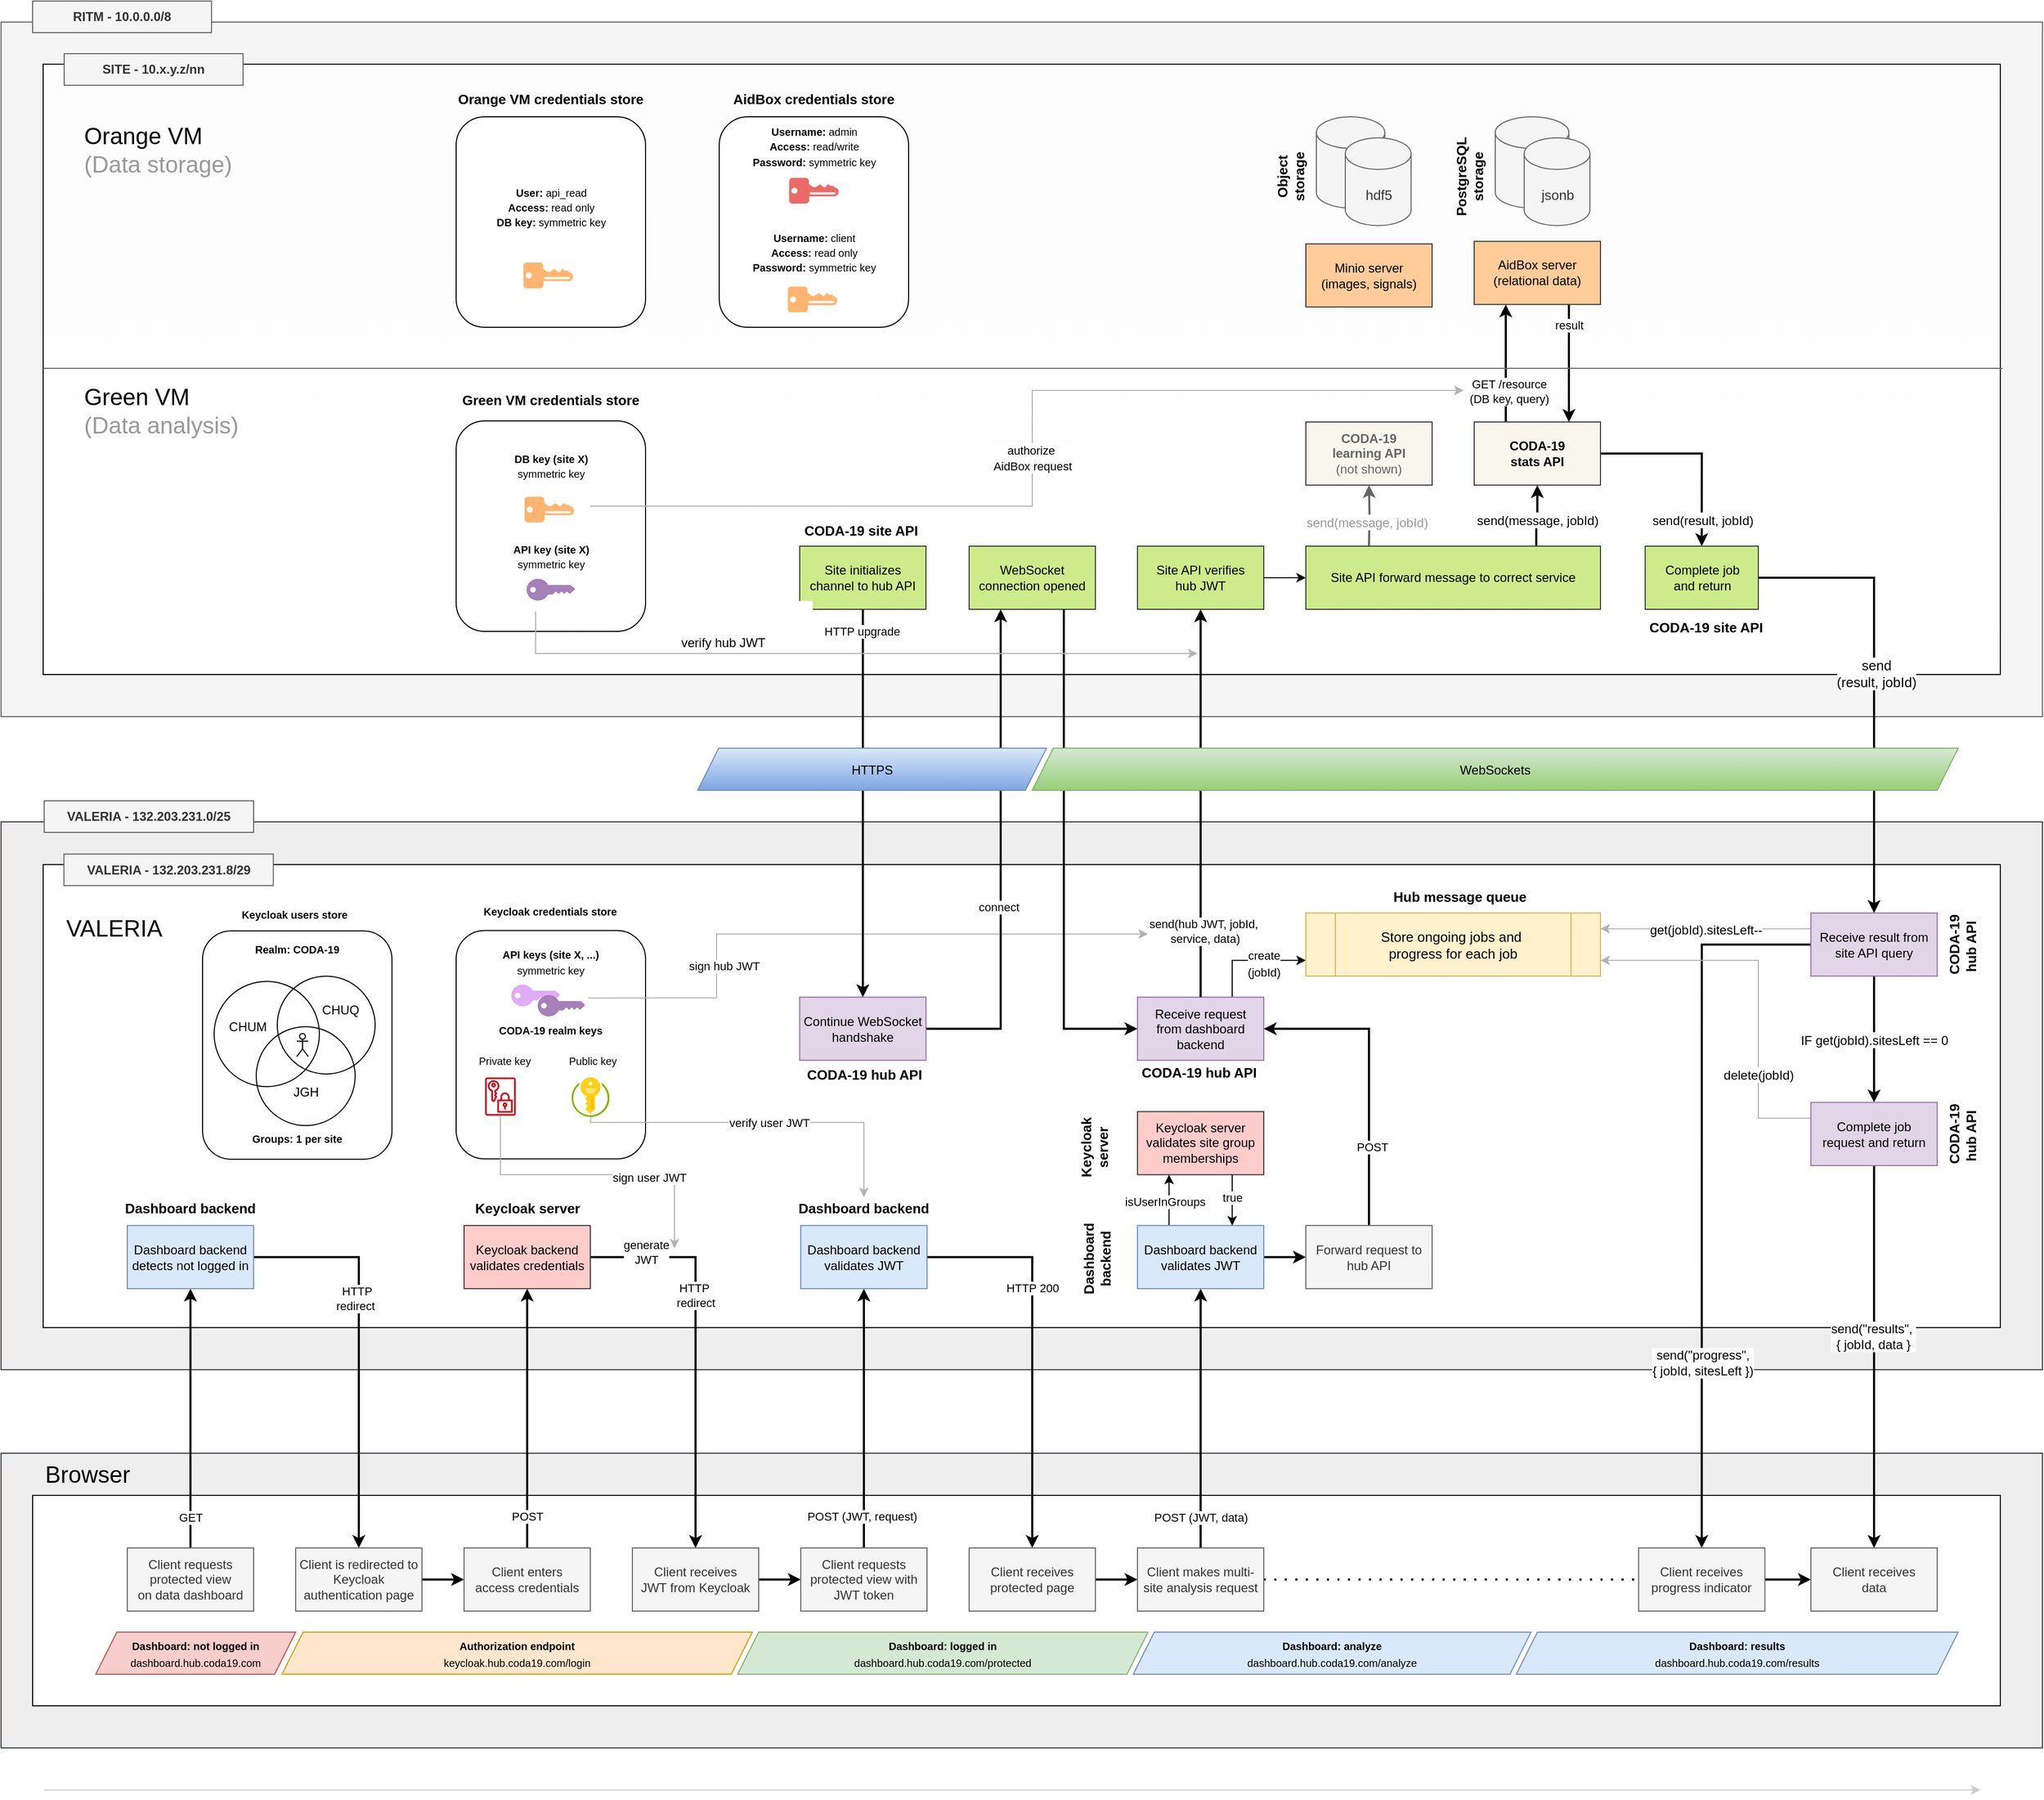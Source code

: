 <mxfile version="13.10.0" type="github">
  <diagram id="xXC8S_svYIRL2FnE1IQ2" name="Page-1">
    <mxGraphModel dx="3134" dy="4726" grid="1" gridSize="10" guides="1" tooltips="1" connect="1" arrows="1" fold="1" page="1" pageScale="1" pageWidth="4000" pageHeight="2400" math="0" shadow="0">
      <root>
        <mxCell id="0" />
        <mxCell id="1" parent="0" />
        <mxCell id="p4e5K4KNWvCtrYB_MZkV-330" value="" style="rounded=0;whiteSpace=wrap;html=1;fontSize=12;fillColor=#eeeeee;strokeColor=#36393d;" vertex="1" parent="1">
          <mxGeometry x="40" y="-1000" width="1940" height="280" as="geometry" />
        </mxCell>
        <mxCell id="p4e5K4KNWvCtrYB_MZkV-331" value="" style="rounded=0;whiteSpace=wrap;html=1;fontSize=12;" vertex="1" parent="1">
          <mxGeometry x="70" y="-960" width="1870" height="200" as="geometry" />
        </mxCell>
        <mxCell id="p4e5K4KNWvCtrYB_MZkV-315" value="" style="rounded=0;whiteSpace=wrap;html=1;fontSize=12;fillColor=#eeeeee;strokeColor=#36393d;" vertex="1" parent="1">
          <mxGeometry x="40" y="-1600" width="1940" height="520.59" as="geometry" />
        </mxCell>
        <mxCell id="p4e5K4KNWvCtrYB_MZkV-316" value="" style="rounded=0;whiteSpace=wrap;html=1;fontSize=12;" vertex="1" parent="1">
          <mxGeometry x="80" y="-1559.41" width="1860" height="440" as="geometry" />
        </mxCell>
        <mxCell id="p4e5K4KNWvCtrYB_MZkV-298" value="" style="rounded=0;whiteSpace=wrap;html=1;fontSize=12;fillColor=#f5f5f5;strokeColor=#666666;fontColor=#333333;" vertex="1" parent="1">
          <mxGeometry x="40" y="-2360" width="1940" height="660" as="geometry" />
        </mxCell>
        <mxCell id="p4e5K4KNWvCtrYB_MZkV-300" value="" style="rounded=0;whiteSpace=wrap;html=1;fillColor=#FCFCFC;gradientColor=#ffffff;fontSize=12;" vertex="1" parent="1">
          <mxGeometry x="80" y="-2320" width="1860" height="580" as="geometry" />
        </mxCell>
        <mxCell id="p4e5K4KNWvCtrYB_MZkV-93" value="" style="group" vertex="1" connectable="0" parent="1">
          <mxGeometry x="440" y="-1496.7" width="240" height="217" as="geometry" />
        </mxCell>
        <mxCell id="p4e5K4KNWvCtrYB_MZkV-55" value="" style="rounded=1;whiteSpace=wrap;html=1;" vertex="1" parent="p4e5K4KNWvCtrYB_MZkV-93">
          <mxGeometry x="32.5" width="180" height="217" as="geometry" />
        </mxCell>
        <mxCell id="p4e5K4KNWvCtrYB_MZkV-47" value="&lt;font style=&quot;font-size: 10px&quot;&gt;&lt;b&gt;CODA-19 realm keys&lt;br&gt;&lt;/b&gt;&lt;br&gt;&amp;nbsp; Private key&amp;nbsp; &amp;nbsp; &amp;nbsp; &amp;nbsp; &amp;nbsp; &amp;nbsp; &amp;nbsp;Public key&amp;nbsp; &amp;nbsp;&amp;nbsp;&lt;br&gt;&lt;/font&gt;" style="text;html=1;strokeColor=none;fillColor=none;align=center;verticalAlign=middle;whiteSpace=wrap;rounded=0;" vertex="1" parent="p4e5K4KNWvCtrYB_MZkV-93">
          <mxGeometry x="5" y="93.54" width="235" height="29.931" as="geometry" />
        </mxCell>
        <mxCell id="p4e5K4KNWvCtrYB_MZkV-48" value="" style="outlineConnect=0;fontColor=#232F3E;gradientColor=none;fillColor=#C7131F;strokeColor=none;dashed=0;verticalLabelPosition=bottom;verticalAlign=top;align=center;html=1;fontSize=12;fontStyle=0;aspect=fixed;pointerEvents=1;shape=mxgraph.aws4.data_encryption_key;" vertex="1" parent="p4e5K4KNWvCtrYB_MZkV-93">
          <mxGeometry x="60" y="139.44" width="29.18" height="36.71" as="geometry" />
        </mxCell>
        <mxCell id="p4e5K4KNWvCtrYB_MZkV-46" value="" style="aspect=fixed;html=1;points=[];align=center;image;fontSize=12;image=img/lib/mscae/Key_Vaults.svg;" vertex="1" parent="p4e5K4KNWvCtrYB_MZkV-93">
          <mxGeometry x="142.11" y="139.44" width="36.2" height="37.71" as="geometry" />
        </mxCell>
        <mxCell id="p4e5K4KNWvCtrYB_MZkV-138" value="&lt;font style=&quot;font-size: 10px&quot;&gt;&lt;b&gt;API keys (site X, ...)&lt;/b&gt;&lt;br&gt;symmetric key&lt;br&gt;&lt;/font&gt;" style="text;html=1;strokeColor=none;fillColor=none;align=center;verticalAlign=middle;whiteSpace=wrap;rounded=0;" vertex="1" parent="p4e5K4KNWvCtrYB_MZkV-93">
          <mxGeometry x="5" y="5" width="235" height="50" as="geometry" />
        </mxCell>
        <mxCell id="p4e5K4KNWvCtrYB_MZkV-140" value="" style="points=[[0,0.5,0],[0.24,0,0],[0.5,0.28,0],[0.995,0.475,0],[0.5,0.72,0],[0.24,1,0]];verticalLabelPosition=bottom;html=1;verticalAlign=top;aspect=fixed;align=center;pointerEvents=1;shape=mxgraph.cisco19.key;strokeColor=none;fillColor=#DFACF7;" vertex="1" parent="p4e5K4KNWvCtrYB_MZkV-93">
          <mxGeometry x="84.94" y="51.29" width="46.11" height="20.75" as="geometry" />
        </mxCell>
        <mxCell id="p4e5K4KNWvCtrYB_MZkV-291" value="" style="points=[[0,0.5,0],[0.24,0,0],[0.5,0.28,0],[0.995,0.475,0],[0.5,0.72,0],[0.24,1,0]];verticalLabelPosition=bottom;html=1;verticalAlign=top;aspect=fixed;align=center;pointerEvents=1;shape=mxgraph.cisco19.key;strokeColor=none;fillColor=#A680B8;" vertex="1" parent="p4e5K4KNWvCtrYB_MZkV-93">
          <mxGeometry x="110" y="61.29" width="45.05" height="20.27" as="geometry" />
        </mxCell>
        <mxCell id="p4e5K4KNWvCtrYB_MZkV-148" style="edgeStyle=orthogonalEdgeStyle;rounded=0;orthogonalLoop=1;jettySize=auto;html=1;startArrow=none;startFill=0;endArrow=classic;endFill=1;strokeWidth=1;strokeColor=#B3B3B3;exitX=0.697;exitY=0.295;exitDx=0;exitDy=0;exitPerimeter=0;" edge="1" parent="1" source="p4e5K4KNWvCtrYB_MZkV-55">
          <mxGeometry relative="1" as="geometry">
            <mxPoint x="1130" y="-1493.41" as="targetPoint" />
            <mxPoint x="590" y="-1454.7" as="sourcePoint" />
            <Array as="points">
              <mxPoint x="720" y="-1432.41" />
              <mxPoint x="720" y="-1493.41" />
              <mxPoint x="1130" y="-1493.41" />
            </Array>
          </mxGeometry>
        </mxCell>
        <mxCell id="p4e5K4KNWvCtrYB_MZkV-149" value="sign hub JWT" style="edgeLabel;html=1;align=center;verticalAlign=middle;resizable=0;points=[];" vertex="1" connectable="0" parent="p4e5K4KNWvCtrYB_MZkV-148">
          <mxGeometry x="-0.577" y="-4" relative="1" as="geometry">
            <mxPoint x="2.88" y="-27.04" as="offset" />
          </mxGeometry>
        </mxCell>
        <mxCell id="p4e5K4KNWvCtrYB_MZkV-44" style="edgeStyle=orthogonalEdgeStyle;rounded=0;orthogonalLoop=1;jettySize=auto;html=1;exitX=1;exitY=0.5;exitDx=0;exitDy=0;entryX=0;entryY=0.5;entryDx=0;entryDy=0;strokeWidth=2;" edge="1" parent="1" source="JVTaZavZ11wcBZYtvzni-1" target="p4e5K4KNWvCtrYB_MZkV-40">
          <mxGeometry relative="1" as="geometry" />
        </mxCell>
        <mxCell id="JVTaZavZ11wcBZYtvzni-1" value="Client receives&lt;br&gt;JWT from Keycloak" style="rounded=0;whiteSpace=wrap;html=1;fillColor=#f5f5f5;strokeColor=#666666;fontColor=#333333;" parent="1" vertex="1">
          <mxGeometry x="640" y="-910.0" width="120" height="60" as="geometry" />
        </mxCell>
        <mxCell id="p4e5K4KNWvCtrYB_MZkV-8" style="edgeStyle=orthogonalEdgeStyle;rounded=0;orthogonalLoop=1;jettySize=auto;html=1;exitX=0.5;exitY=0;exitDx=0;exitDy=0;strokeWidth=2;" edge="1" parent="1" source="JVTaZavZ11wcBZYtvzni-2" target="p4e5K4KNWvCtrYB_MZkV-7">
          <mxGeometry relative="1" as="geometry" />
        </mxCell>
        <mxCell id="p4e5K4KNWvCtrYB_MZkV-21" value="GET" style="edgeLabel;html=1;align=center;verticalAlign=middle;resizable=0;points=[];" vertex="1" connectable="0" parent="p4e5K4KNWvCtrYB_MZkV-8">
          <mxGeometry x="0.429" y="1" relative="1" as="geometry">
            <mxPoint x="1" y="146.67" as="offset" />
          </mxGeometry>
        </mxCell>
        <mxCell id="JVTaZavZ11wcBZYtvzni-2" value="Client requests&lt;br&gt;protected view&lt;br&gt;on data dashboard" style="rounded=0;whiteSpace=wrap;html=1;fillColor=#f5f5f5;strokeColor=#666666;fontColor=#333333;" parent="1" vertex="1">
          <mxGeometry x="160" y="-910.0" width="120" height="60" as="geometry" />
        </mxCell>
        <mxCell id="p4e5K4KNWvCtrYB_MZkV-67" style="edgeStyle=orthogonalEdgeStyle;rounded=0;orthogonalLoop=1;jettySize=auto;html=1;exitX=1;exitY=0.5;exitDx=0;exitDy=0;strokeWidth=2;" edge="1" parent="1" source="JVTaZavZ11wcBZYtvzni-3" target="p4e5K4KNWvCtrYB_MZkV-64">
          <mxGeometry relative="1" as="geometry" />
        </mxCell>
        <mxCell id="JVTaZavZ11wcBZYtvzni-3" value="Client receives protected page" style="rounded=0;whiteSpace=wrap;html=1;fillColor=#f5f5f5;strokeColor=#666666;fontColor=#333333;" parent="1" vertex="1">
          <mxGeometry x="960" y="-910.0" width="120" height="60" as="geometry" />
        </mxCell>
        <mxCell id="JVTaZavZ11wcBZYtvzni-18" style="edgeStyle=orthogonalEdgeStyle;rounded=0;orthogonalLoop=1;jettySize=auto;html=1;exitX=1;exitY=0.5;exitDx=0;exitDy=0;startArrow=none;startFill=0;strokeWidth=2;" parent="1" source="JVTaZavZ11wcBZYtvzni-12" target="JVTaZavZ11wcBZYtvzni-17" edge="1">
          <mxGeometry relative="1" as="geometry" />
        </mxCell>
        <mxCell id="p4e5K4KNWvCtrYB_MZkV-79" style="edgeStyle=orthogonalEdgeStyle;rounded=0;orthogonalLoop=1;jettySize=auto;html=1;exitX=0.25;exitY=0;exitDx=0;exitDy=0;entryX=0.25;entryY=1;entryDx=0;entryDy=0;strokeWidth=1;" edge="1" parent="1" source="JVTaZavZ11wcBZYtvzni-12" target="p4e5K4KNWvCtrYB_MZkV-74">
          <mxGeometry relative="1" as="geometry" />
        </mxCell>
        <mxCell id="p4e5K4KNWvCtrYB_MZkV-80" value="isUserInGroups" style="edgeLabel;html=1;align=center;verticalAlign=middle;resizable=0;points=[];" vertex="1" connectable="0" parent="p4e5K4KNWvCtrYB_MZkV-79">
          <mxGeometry x="-0.188" y="4" relative="1" as="geometry">
            <mxPoint y="-3.53" as="offset" />
          </mxGeometry>
        </mxCell>
        <mxCell id="JVTaZavZ11wcBZYtvzni-12" value="Dashboard backend&lt;br&gt;validates JWT" style="rounded=0;whiteSpace=wrap;html=1;fillColor=#dae8fc;strokeColor=#6c8ebf;" parent="1" vertex="1">
          <mxGeometry x="1120" y="-1216.41" width="120" height="60" as="geometry" />
        </mxCell>
        <mxCell id="p4e5K4KNWvCtrYB_MZkV-132" style="edgeStyle=orthogonalEdgeStyle;rounded=0;orthogonalLoop=1;jettySize=auto;html=1;exitX=0.5;exitY=0;exitDx=0;exitDy=0;entryX=1;entryY=0.5;entryDx=0;entryDy=0;startArrow=none;startFill=0;endArrow=classic;endFill=1;strokeWidth=2;" edge="1" parent="1" source="JVTaZavZ11wcBZYtvzni-17" target="p4e5K4KNWvCtrYB_MZkV-131">
          <mxGeometry relative="1" as="geometry" />
        </mxCell>
        <mxCell id="p4e5K4KNWvCtrYB_MZkV-133" value="POST" style="edgeLabel;html=1;align=center;verticalAlign=middle;resizable=0;points=[];" vertex="1" connectable="0" parent="p4e5K4KNWvCtrYB_MZkV-132">
          <mxGeometry x="-0.479" y="-3" relative="1" as="geometry">
            <mxPoint as="offset" />
          </mxGeometry>
        </mxCell>
        <mxCell id="JVTaZavZ11wcBZYtvzni-17" value="Forward request to hub API" style="rounded=0;whiteSpace=wrap;html=1;fillColor=#f5f5f5;strokeColor=#666666;fontColor=#333333;" parent="1" vertex="1">
          <mxGeometry x="1280" y="-1216.41" width="120" height="60" as="geometry" />
        </mxCell>
        <mxCell id="p4e5K4KNWvCtrYB_MZkV-176" style="edgeStyle=orthogonalEdgeStyle;rounded=0;orthogonalLoop=1;jettySize=auto;html=1;exitX=0.25;exitY=0;exitDx=0;exitDy=0;entryX=0.25;entryY=1;entryDx=0;entryDy=0;startArrow=none;startFill=0;endArrow=classic;endFill=1;strokeColor=#000000;strokeWidth=2;" edge="1" parent="1" source="JVTaZavZ11wcBZYtvzni-21" target="JVTaZavZ11wcBZYtvzni-44">
          <mxGeometry relative="1" as="geometry" />
        </mxCell>
        <mxCell id="p4e5K4KNWvCtrYB_MZkV-180" value="GET /resource&lt;br&gt;(DB key, query)" style="edgeLabel;html=1;align=center;verticalAlign=middle;resizable=0;points=[];" vertex="1" connectable="0" parent="p4e5K4KNWvCtrYB_MZkV-176">
          <mxGeometry x="-0.089" y="-3" relative="1" as="geometry">
            <mxPoint y="21.67" as="offset" />
          </mxGeometry>
        </mxCell>
        <mxCell id="p4e5K4KNWvCtrYB_MZkV-196" style="edgeStyle=orthogonalEdgeStyle;rounded=0;orthogonalLoop=1;jettySize=auto;html=1;exitX=1;exitY=0.5;exitDx=0;exitDy=0;entryX=0.5;entryY=0;entryDx=0;entryDy=0;startArrow=none;startFill=0;endArrow=classic;endFill=1;strokeWidth=2;" edge="1" parent="1" source="JVTaZavZ11wcBZYtvzni-21" target="p4e5K4KNWvCtrYB_MZkV-211">
          <mxGeometry relative="1" as="geometry" />
        </mxCell>
        <mxCell id="p4e5K4KNWvCtrYB_MZkV-219" value="&lt;font style=&quot;font-size: 12px&quot;&gt;send(result, jobId)&lt;/font&gt;" style="edgeLabel;html=1;align=center;verticalAlign=middle;resizable=0;points=[];fontSize=13;" vertex="1" connectable="0" parent="p4e5K4KNWvCtrYB_MZkV-196">
          <mxGeometry x="0.251" relative="1" as="geometry">
            <mxPoint x="0.08" y="43.43" as="offset" />
          </mxGeometry>
        </mxCell>
        <mxCell id="JVTaZavZ11wcBZYtvzni-21" value="&lt;b&gt;CODA-19 &lt;br&gt;stats API&lt;br&gt;&lt;/b&gt;" style="rounded=0;whiteSpace=wrap;html=1;fillColor=#f9f7ed;strokeColor=#36393d;" parent="1" vertex="1">
          <mxGeometry x="1440" y="-1980" width="120" height="60" as="geometry" />
        </mxCell>
        <mxCell id="JVTaZavZ11wcBZYtvzni-43" value="" style="endArrow=none;html=1;" parent="1" edge="1" target="p4e5K4KNWvCtrYB_MZkV-300">
          <mxGeometry width="50" height="50" relative="1" as="geometry">
            <mxPoint x="80" y="-2041" as="sourcePoint" />
            <mxPoint x="1920" y="-2041" as="targetPoint" />
          </mxGeometry>
        </mxCell>
        <mxCell id="p4e5K4KNWvCtrYB_MZkV-178" style="edgeStyle=orthogonalEdgeStyle;rounded=0;orthogonalLoop=1;jettySize=auto;html=1;exitX=0.75;exitY=1;exitDx=0;exitDy=0;entryX=0.75;entryY=0;entryDx=0;entryDy=0;startArrow=none;startFill=0;endArrow=classic;endFill=1;strokeWidth=2;" edge="1" parent="1" source="JVTaZavZ11wcBZYtvzni-44" target="JVTaZavZ11wcBZYtvzni-21">
          <mxGeometry relative="1" as="geometry" />
        </mxCell>
        <mxCell id="p4e5K4KNWvCtrYB_MZkV-179" value="result" style="edgeLabel;html=1;align=center;verticalAlign=middle;resizable=0;points=[];" vertex="1" connectable="0" parent="p4e5K4KNWvCtrYB_MZkV-178">
          <mxGeometry x="-0.661" relative="1" as="geometry">
            <mxPoint as="offset" />
          </mxGeometry>
        </mxCell>
        <mxCell id="JVTaZavZ11wcBZYtvzni-44" value="AidBox server&lt;br&gt;(relational data)" style="rounded=0;whiteSpace=wrap;html=1;fillColor=#ffcc99;strokeColor=#36393d;" parent="1" vertex="1">
          <mxGeometry x="1440" y="-2151.68" width="120" height="60" as="geometry" />
        </mxCell>
        <mxCell id="JVTaZavZ11wcBZYtvzni-45" value="Orange VM&lt;br&gt;&lt;span style=&quot;color: rgb(153 , 153 , 153)&quot;&gt;(Data storage)&lt;/span&gt;" style="text;html=1;strokeColor=none;fillColor=none;align=left;verticalAlign=middle;whiteSpace=wrap;rounded=0;fontSize=22;" parent="1" vertex="1">
          <mxGeometry x="117" y="-2253.32" width="150" height="30" as="geometry" />
        </mxCell>
        <mxCell id="JVTaZavZ11wcBZYtvzni-49" value="Green VM&lt;br&gt;&lt;font color=&quot;#999999&quot;&gt;(Data analysis)&lt;/font&gt;" style="text;html=1;strokeColor=none;fillColor=none;align=left;verticalAlign=middle;whiteSpace=wrap;rounded=0;fontSize=22;" parent="1" vertex="1">
          <mxGeometry x="117" y="-2005" width="150" height="30" as="geometry" />
        </mxCell>
        <mxCell id="JVTaZavZ11wcBZYtvzni-50" value="VALERIA" style="text;html=1;strokeColor=none;fillColor=none;align=left;verticalAlign=middle;whiteSpace=wrap;rounded=0;fontSize=22;" parent="1" vertex="1">
          <mxGeometry x="100" y="-1513.41" width="150" height="30" as="geometry" />
        </mxCell>
        <mxCell id="JVTaZavZ11wcBZYtvzni-51" value="Browser" style="text;html=1;strokeColor=none;fillColor=none;align=left;verticalAlign=middle;whiteSpace=wrap;rounded=0;fontSize=22;" parent="1" vertex="1">
          <mxGeometry x="80" y="-994.04" width="150" height="30" as="geometry" />
        </mxCell>
        <mxCell id="p4e5K4KNWvCtrYB_MZkV-111" style="edgeStyle=orthogonalEdgeStyle;rounded=0;orthogonalLoop=1;jettySize=auto;html=1;exitX=1;exitY=0.5;exitDx=0;exitDy=0;strokeWidth=2;entryX=0.25;entryY=1;entryDx=0;entryDy=0;" edge="1" parent="1" source="JVTaZavZ11wcBZYtvzni-53" target="p4e5K4KNWvCtrYB_MZkV-109">
          <mxGeometry relative="1" as="geometry">
            <mxPoint x="1020.059" y="-1790" as="targetPoint" />
          </mxGeometry>
        </mxCell>
        <mxCell id="p4e5K4KNWvCtrYB_MZkV-157" value="connect" style="edgeLabel;html=1;align=center;verticalAlign=middle;resizable=0;points=[];" vertex="1" connectable="0" parent="p4e5K4KNWvCtrYB_MZkV-111">
          <mxGeometry x="0.282" y="2" relative="1" as="geometry">
            <mxPoint y="114.59" as="offset" />
          </mxGeometry>
        </mxCell>
        <mxCell id="JVTaZavZ11wcBZYtvzni-53" value="Continue WebSocket&lt;br&gt;handshake" style="rounded=0;whiteSpace=wrap;html=1;strokeColor=#9673a6;fillColor=#e1d5e7;" parent="1" vertex="1">
          <mxGeometry x="799" y="-1433.41" width="120" height="60" as="geometry" />
        </mxCell>
        <mxCell id="p4e5K4KNWvCtrYB_MZkV-108" style="edgeStyle=orthogonalEdgeStyle;rounded=0;orthogonalLoop=1;jettySize=auto;html=1;exitX=0.5;exitY=1;exitDx=0;exitDy=0;strokeWidth=2;" edge="1" parent="1" source="JVTaZavZ11wcBZYtvzni-54" target="JVTaZavZ11wcBZYtvzni-53">
          <mxGeometry relative="1" as="geometry">
            <mxPoint x="859" y="-1790" as="sourcePoint" />
          </mxGeometry>
        </mxCell>
        <mxCell id="p4e5K4KNWvCtrYB_MZkV-110" value="HTTP upgrade" style="edgeLabel;html=1;align=center;verticalAlign=middle;resizable=0;points=[];" vertex="1" connectable="0" parent="p4e5K4KNWvCtrYB_MZkV-108">
          <mxGeometry x="-0.429" y="-2" relative="1" as="geometry">
            <mxPoint x="0.5" y="-84" as="offset" />
          </mxGeometry>
        </mxCell>
        <mxCell id="JVTaZavZ11wcBZYtvzni-54" value="Site initializes channel to hub API" style="rounded=0;whiteSpace=wrap;html=1;fillColor=#cdeb8b;strokeColor=#36393d;" parent="1" vertex="1">
          <mxGeometry x="799" y="-1862" width="120" height="60" as="geometry" />
        </mxCell>
        <mxCell id="p4e5K4KNWvCtrYB_MZkV-243" value="&lt;font style=&quot;font-size: 12px&quot;&gt;get(jobId).sitesLeft--&lt;/font&gt;" style="edgeStyle=orthogonalEdgeStyle;rounded=0;orthogonalLoop=1;jettySize=auto;html=1;exitX=0;exitY=0.25;exitDx=0;exitDy=0;entryX=1;entryY=0.25;entryDx=0;entryDy=0;startArrow=none;startFill=0;endArrow=classic;endFill=1;strokeWidth=1;fontSize=13;strokeColor=#B3B3B3;" edge="1" parent="1" source="JVTaZavZ11wcBZYtvzni-59" target="p4e5K4KNWvCtrYB_MZkV-205">
          <mxGeometry relative="1" as="geometry" />
        </mxCell>
        <mxCell id="p4e5K4KNWvCtrYB_MZkV-249" value="&lt;font style=&quot;font-size: 12px&quot;&gt;IF get(jobId).sitesLeft == 0&lt;/font&gt;" style="edgeStyle=orthogonalEdgeStyle;rounded=0;orthogonalLoop=1;jettySize=auto;html=1;exitX=0.5;exitY=1;exitDx=0;exitDy=0;startArrow=none;startFill=0;endArrow=classic;endFill=1;strokeColor=#000000;strokeWidth=2;fontSize=13;" edge="1" parent="1" source="JVTaZavZ11wcBZYtvzni-59" target="p4e5K4KNWvCtrYB_MZkV-246">
          <mxGeometry relative="1" as="geometry" />
        </mxCell>
        <mxCell id="p4e5K4KNWvCtrYB_MZkV-258" style="edgeStyle=orthogonalEdgeStyle;rounded=0;orthogonalLoop=1;jettySize=auto;html=1;exitX=0;exitY=0.5;exitDx=0;exitDy=0;entryX=0.5;entryY=0;entryDx=0;entryDy=0;startArrow=none;startFill=0;endArrow=classic;endFill=1;strokeWidth=2;fontSize=13;" edge="1" parent="1" source="JVTaZavZ11wcBZYtvzni-59" target="p4e5K4KNWvCtrYB_MZkV-256">
          <mxGeometry relative="1" as="geometry" />
        </mxCell>
        <mxCell id="p4e5K4KNWvCtrYB_MZkV-259" value="send(&quot;progress&quot;, &lt;br&gt;{ jobId, sitesLeft })" style="edgeLabel;html=1;align=center;verticalAlign=middle;resizable=0;points=[];fontSize=12;" vertex="1" connectable="0" parent="p4e5K4KNWvCtrYB_MZkV-258">
          <mxGeometry x="0.554" relative="1" as="geometry">
            <mxPoint y="-24.67" as="offset" />
          </mxGeometry>
        </mxCell>
        <mxCell id="JVTaZavZ11wcBZYtvzni-59" value="Receive result from site API query" style="rounded=0;whiteSpace=wrap;html=1;fillColor=#e1d5e7;strokeColor=#9673a6;" parent="1" vertex="1">
          <mxGeometry x="1760" y="-1513.41" width="120" height="60" as="geometry" />
        </mxCell>
        <mxCell id="JVTaZavZ11wcBZYtvzni-83" style="edgeStyle=orthogonalEdgeStyle;rounded=0;orthogonalLoop=1;jettySize=auto;html=1;exitX=0.5;exitY=1;exitDx=0;exitDy=0;startArrow=none;startFill=0;strokeWidth=2;fontFamily=Courier New;fontSize=14;" parent="1" source="p4e5K4KNWvCtrYB_MZkV-246" target="JVTaZavZ11wcBZYtvzni-82" edge="1">
          <mxGeometry relative="1" as="geometry">
            <mxPoint x="1660.0" y="-1264.7" as="sourcePoint" />
          </mxGeometry>
        </mxCell>
        <mxCell id="p4e5K4KNWvCtrYB_MZkV-289" value="&lt;span style=&quot;color: rgba(0 , 0 , 0 , 0) ; font-family: monospace ; font-size: 0px ; background-color: rgb(248 , 249 , 250)&quot;&gt;%3CmxGraphModel%3E%3Croot%3E%3CmxCell%20id%3D%220%22%2F%3E%3CmxCell%20id%3D%221%22%20parent%3D%220%22%2F%3E%3CmxCell%20id%3D%222%22%20value%3D%22send(%26quot%3Bprogress%26quot%3B%2C%20%26lt%3Bbr%26gt%3BjobId%2C%20sitesLeft)%22%20style%3D%22edgeLabel%3Bhtml%3D1%3Balign%3Dcenter%3BverticalAlign%3Dmiddle%3Bresizable%3D0%3Bpoints%3D%5B%5D%3BfontSize%3D12%3B%22%20vertex%3D%221%22%20connectable%3D%220%22%20parent%3D%221%22%3E%3CmxGeometry%20x%3D%221616.221%22%20y%3D%22-1402.429%22%20as%3D%22geometry%22%2F%3E%3C%2FmxCell%3E%3C%2Froot%3E%3C%2FmxGraphModel%3E&lt;/span&gt;" style="edgeLabel;html=1;align=center;verticalAlign=middle;resizable=0;points=[];fontSize=12;" vertex="1" connectable="0" parent="JVTaZavZ11wcBZYtvzni-83">
          <mxGeometry x="-0.011" y="2" relative="1" as="geometry">
            <mxPoint as="offset" />
          </mxGeometry>
        </mxCell>
        <mxCell id="p4e5K4KNWvCtrYB_MZkV-290" value="send(&quot;results&quot;,&amp;nbsp;&lt;br&gt;{ jobId, data }" style="edgeLabel;html=1;align=center;verticalAlign=middle;resizable=0;points=[];fontSize=12;" vertex="1" connectable="0" parent="JVTaZavZ11wcBZYtvzni-83">
          <mxGeometry x="-0.071" y="-1" relative="1" as="geometry">
            <mxPoint y="-6.59" as="offset" />
          </mxGeometry>
        </mxCell>
        <mxCell id="JVTaZavZ11wcBZYtvzni-82" value="Client receives&lt;br&gt;data" style="rounded=0;whiteSpace=wrap;html=1;fillColor=#f5f5f5;strokeColor=#666666;fontColor=#333333;" parent="1" vertex="1">
          <mxGeometry x="1760" y="-910.0" width="120" height="60" as="geometry" />
        </mxCell>
        <mxCell id="p4e5K4KNWvCtrYB_MZkV-11" style="edgeStyle=orthogonalEdgeStyle;rounded=0;orthogonalLoop=1;jettySize=auto;html=1;exitX=1;exitY=0.5;exitDx=0;exitDy=0;strokeWidth=2;" edge="1" parent="1" source="p4e5K4KNWvCtrYB_MZkV-7" target="p4e5K4KNWvCtrYB_MZkV-10">
          <mxGeometry relative="1" as="geometry" />
        </mxCell>
        <mxCell id="p4e5K4KNWvCtrYB_MZkV-23" value="HTTP&lt;br&gt;redirect&amp;nbsp;" style="edgeLabel;html=1;align=center;verticalAlign=middle;resizable=0;points=[];" vertex="1" connectable="0" parent="p4e5K4KNWvCtrYB_MZkV-11">
          <mxGeometry x="0.244" y="-2" relative="1" as="geometry">
            <mxPoint y="-95" as="offset" />
          </mxGeometry>
        </mxCell>
        <mxCell id="p4e5K4KNWvCtrYB_MZkV-7" value="Dashboard backend&lt;br&gt;detects not logged in" style="rounded=0;whiteSpace=wrap;html=1;strokeColor=#6c8ebf;fillColor=#dae8fc;" vertex="1" parent="1">
          <mxGeometry x="160" y="-1216.41" width="120" height="60" as="geometry" />
        </mxCell>
        <mxCell id="p4e5K4KNWvCtrYB_MZkV-19" style="edgeStyle=orthogonalEdgeStyle;rounded=0;orthogonalLoop=1;jettySize=auto;html=1;exitX=1;exitY=0.5;exitDx=0;exitDy=0;strokeWidth=2;" edge="1" parent="1" source="p4e5K4KNWvCtrYB_MZkV-10" target="p4e5K4KNWvCtrYB_MZkV-18">
          <mxGeometry relative="1" as="geometry" />
        </mxCell>
        <mxCell id="p4e5K4KNWvCtrYB_MZkV-10" value="Client is redirected to Keycloak&lt;br&gt;authentication page" style="rounded=0;whiteSpace=wrap;html=1;fillColor=#f5f5f5;strokeColor=#666666;fontColor=#333333;" vertex="1" parent="1">
          <mxGeometry x="320" y="-910.0" width="120" height="60" as="geometry" />
        </mxCell>
        <mxCell id="p4e5K4KNWvCtrYB_MZkV-34" style="edgeStyle=orthogonalEdgeStyle;rounded=0;orthogonalLoop=1;jettySize=auto;html=1;exitX=1;exitY=0.5;exitDx=0;exitDy=0;strokeWidth=2;" edge="1" parent="1" source="p4e5K4KNWvCtrYB_MZkV-16" target="JVTaZavZ11wcBZYtvzni-1">
          <mxGeometry relative="1" as="geometry" />
        </mxCell>
        <mxCell id="p4e5K4KNWvCtrYB_MZkV-35" value="HTTP&amp;nbsp;&lt;br&gt;redirect" style="edgeLabel;html=1;align=center;verticalAlign=middle;resizable=0;points=[];" vertex="1" connectable="0" parent="p4e5K4KNWvCtrYB_MZkV-34">
          <mxGeometry x="0.548" y="2" relative="1" as="geometry">
            <mxPoint x="-2" y="-155.33" as="offset" />
          </mxGeometry>
        </mxCell>
        <mxCell id="p4e5K4KNWvCtrYB_MZkV-54" value="generate&lt;br&gt;JWT" style="edgeLabel;html=1;align=center;verticalAlign=middle;resizable=0;points=[];" vertex="1" connectable="0" parent="p4e5K4KNWvCtrYB_MZkV-34">
          <mxGeometry x="-0.756" y="5" relative="1" as="geometry">
            <mxPoint x="7" as="offset" />
          </mxGeometry>
        </mxCell>
        <mxCell id="p4e5K4KNWvCtrYB_MZkV-16" value="Keycloak backend validates credentials" style="rounded=0;whiteSpace=wrap;html=1;fillColor=#ffcccc;strokeColor=#36393d;" vertex="1" parent="1">
          <mxGeometry x="480" y="-1216.41" width="120" height="60" as="geometry" />
        </mxCell>
        <mxCell id="p4e5K4KNWvCtrYB_MZkV-20" value="POST" style="edgeStyle=orthogonalEdgeStyle;rounded=0;orthogonalLoop=1;jettySize=auto;html=1;exitX=0.5;exitY=0;exitDx=0;exitDy=0;strokeWidth=2;" edge="1" parent="1" source="p4e5K4KNWvCtrYB_MZkV-18" target="p4e5K4KNWvCtrYB_MZkV-16">
          <mxGeometry x="-0.756" relative="1" as="geometry">
            <mxPoint as="offset" />
          </mxGeometry>
        </mxCell>
        <mxCell id="p4e5K4KNWvCtrYB_MZkV-18" value="Client enters&lt;br&gt;access credentials" style="rounded=0;whiteSpace=wrap;html=1;fillColor=#f5f5f5;strokeColor=#666666;fontColor=#333333;" vertex="1" parent="1">
          <mxGeometry x="480" y="-910.0" width="120" height="60" as="geometry" />
        </mxCell>
        <mxCell id="p4e5K4KNWvCtrYB_MZkV-26" value="&lt;font style=&quot;font-size: 13px;&quot;&gt;&lt;b style=&quot;font-size: 13px;&quot;&gt;Keycloak server&lt;/b&gt;&lt;/font&gt;" style="text;html=1;strokeColor=none;fillColor=none;align=center;verticalAlign=middle;whiteSpace=wrap;rounded=0;fontSize=13;" vertex="1" parent="1">
          <mxGeometry x="472.5" y="-1243.41" width="135" height="20" as="geometry" />
        </mxCell>
        <mxCell id="p4e5K4KNWvCtrYB_MZkV-33" value="&lt;font style=&quot;font-size: 13px&quot;&gt;&lt;b style=&quot;font-size: 13px&quot;&gt;Dashboard backend&lt;/b&gt;&lt;/font&gt;" style="text;html=1;strokeColor=none;fillColor=none;align=center;verticalAlign=middle;whiteSpace=wrap;rounded=0;fontSize=13;" vertex="1" parent="1">
          <mxGeometry x="141.25" y="-1243.41" width="157.5" height="20" as="geometry" />
        </mxCell>
        <mxCell id="p4e5K4KNWvCtrYB_MZkV-60" style="edgeStyle=orthogonalEdgeStyle;rounded=0;orthogonalLoop=1;jettySize=auto;html=1;exitX=0.5;exitY=0;exitDx=0;exitDy=0;strokeWidth=2;" edge="1" parent="1" source="p4e5K4KNWvCtrYB_MZkV-40" target="p4e5K4KNWvCtrYB_MZkV-41">
          <mxGeometry relative="1" as="geometry" />
        </mxCell>
        <mxCell id="p4e5K4KNWvCtrYB_MZkV-61" value="POST (JWT, request)" style="edgeLabel;html=1;align=center;verticalAlign=middle;resizable=0;points=[];" vertex="1" connectable="0" parent="p4e5K4KNWvCtrYB_MZkV-60">
          <mxGeometry x="-0.171" y="2" relative="1" as="geometry">
            <mxPoint x="-0.5" y="71.67" as="offset" />
          </mxGeometry>
        </mxCell>
        <mxCell id="p4e5K4KNWvCtrYB_MZkV-40" value="Client requests protected view with JWT token" style="rounded=0;whiteSpace=wrap;html=1;fillColor=#f5f5f5;strokeColor=#666666;fontColor=#333333;" vertex="1" parent="1">
          <mxGeometry x="800" y="-910.0" width="120" height="60" as="geometry" />
        </mxCell>
        <mxCell id="p4e5K4KNWvCtrYB_MZkV-62" style="edgeStyle=orthogonalEdgeStyle;rounded=0;orthogonalLoop=1;jettySize=auto;html=1;exitX=1;exitY=0.5;exitDx=0;exitDy=0;strokeWidth=2;" edge="1" parent="1" source="p4e5K4KNWvCtrYB_MZkV-41" target="JVTaZavZ11wcBZYtvzni-3">
          <mxGeometry relative="1" as="geometry" />
        </mxCell>
        <mxCell id="p4e5K4KNWvCtrYB_MZkV-63" value="HTTP 200" style="edgeLabel;html=1;align=center;verticalAlign=middle;resizable=0;points=[];" vertex="1" connectable="0" parent="p4e5K4KNWvCtrYB_MZkV-62">
          <mxGeometry x="0.185" y="2" relative="1" as="geometry">
            <mxPoint x="-2" y="-93.41" as="offset" />
          </mxGeometry>
        </mxCell>
        <mxCell id="p4e5K4KNWvCtrYB_MZkV-41" value="Dashboard backend&lt;br&gt;validates JWT" style="rounded=0;whiteSpace=wrap;html=1;strokeColor=#6c8ebf;fillColor=#dae8fc;" vertex="1" parent="1">
          <mxGeometry x="800" y="-1216.41" width="120" height="60" as="geometry" />
        </mxCell>
        <mxCell id="p4e5K4KNWvCtrYB_MZkV-43" value="&lt;font style=&quot;font-size: 13px&quot;&gt;&lt;b style=&quot;font-size: 13px&quot;&gt;Dashboard backend&lt;/b&gt;&lt;/font&gt;" style="text;html=1;strokeColor=none;fillColor=none;align=center;verticalAlign=middle;whiteSpace=wrap;rounded=0;fontSize=13;" vertex="1" parent="1">
          <mxGeometry x="776.25" y="-1243.41" width="167.5" height="20" as="geometry" />
        </mxCell>
        <mxCell id="p4e5K4KNWvCtrYB_MZkV-66" style="edgeStyle=orthogonalEdgeStyle;rounded=0;orthogonalLoop=1;jettySize=auto;html=1;exitX=0.5;exitY=0;exitDx=0;exitDy=0;strokeWidth=2;" edge="1" parent="1" source="p4e5K4KNWvCtrYB_MZkV-64" target="JVTaZavZ11wcBZYtvzni-12">
          <mxGeometry relative="1" as="geometry" />
        </mxCell>
        <mxCell id="p4e5K4KNWvCtrYB_MZkV-70" value="POST (JWT, data)" style="edgeLabel;html=1;align=center;verticalAlign=middle;resizable=0;points=[];" vertex="1" connectable="0" parent="p4e5K4KNWvCtrYB_MZkV-66">
          <mxGeometry x="-0.247" y="-2" relative="1" as="geometry">
            <mxPoint x="-2" y="63.33" as="offset" />
          </mxGeometry>
        </mxCell>
        <mxCell id="p4e5K4KNWvCtrYB_MZkV-262" style="edgeStyle=orthogonalEdgeStyle;rounded=0;orthogonalLoop=1;jettySize=auto;html=1;exitX=1;exitY=0.5;exitDx=0;exitDy=0;entryX=0;entryY=0.5;entryDx=0;entryDy=0;startArrow=none;startFill=0;endArrow=none;endFill=0;strokeColor=#000000;strokeWidth=2;fontSize=12;dashed=1;dashPattern=1 4;" edge="1" parent="1" source="p4e5K4KNWvCtrYB_MZkV-64" target="p4e5K4KNWvCtrYB_MZkV-256">
          <mxGeometry relative="1" as="geometry" />
        </mxCell>
        <mxCell id="p4e5K4KNWvCtrYB_MZkV-64" value="Client makes multi-site analysis request" style="rounded=0;whiteSpace=wrap;html=1;fillColor=#f5f5f5;strokeColor=#666666;fontColor=#333333;" vertex="1" parent="1">
          <mxGeometry x="1120" y="-910.0" width="120" height="60" as="geometry" />
        </mxCell>
        <mxCell id="p4e5K4KNWvCtrYB_MZkV-81" style="edgeStyle=orthogonalEdgeStyle;rounded=0;orthogonalLoop=1;jettySize=auto;html=1;exitX=0.75;exitY=1;exitDx=0;exitDy=0;entryX=0.75;entryY=0;entryDx=0;entryDy=0;strokeWidth=1;" edge="1" parent="1" source="p4e5K4KNWvCtrYB_MZkV-74" target="JVTaZavZ11wcBZYtvzni-12">
          <mxGeometry relative="1" as="geometry" />
        </mxCell>
        <mxCell id="p4e5K4KNWvCtrYB_MZkV-82" value="true" style="edgeLabel;html=1;align=center;verticalAlign=middle;resizable=0;points=[];" vertex="1" connectable="0" parent="p4e5K4KNWvCtrYB_MZkV-81">
          <mxGeometry x="-0.341" relative="1" as="geometry">
            <mxPoint y="5.06" as="offset" />
          </mxGeometry>
        </mxCell>
        <mxCell id="p4e5K4KNWvCtrYB_MZkV-74" value="Keycloak server&lt;br&gt;validates site group&lt;br&gt;memberships" style="rounded=0;whiteSpace=wrap;html=1;fillColor=#ffcccc;strokeColor=#36393d;" vertex="1" parent="1">
          <mxGeometry x="1120" y="-1324.7" width="120" height="60" as="geometry" />
        </mxCell>
        <mxCell id="p4e5K4KNWvCtrYB_MZkV-92" value="" style="shape=image;html=1;verticalAlign=top;verticalLabelPosition=bottom;labelBackgroundColor=#ffffff;imageAspect=0;aspect=fixed;image=https://cdn2.iconfinder.com/data/icons/font-awesome/1792/heartbeat-128.png;imageBackground=#ffffff;" vertex="1" parent="1">
          <mxGeometry x="791.5" y="-1810" width="20" height="20" as="geometry" />
        </mxCell>
        <mxCell id="p4e5K4KNWvCtrYB_MZkV-52" value="" style="edgeStyle=orthogonalEdgeStyle;rounded=0;orthogonalLoop=1;jettySize=auto;html=1;strokeWidth=1;strokeColor=#B3B3B3;" edge="1" parent="1" source="p4e5K4KNWvCtrYB_MZkV-48">
          <mxGeometry relative="1" as="geometry">
            <mxPoint x="680" y="-1194.7" as="targetPoint" />
            <Array as="points">
              <mxPoint x="514" y="-1264.7" />
              <mxPoint x="680" y="-1264.7" />
            </Array>
          </mxGeometry>
        </mxCell>
        <mxCell id="p4e5K4KNWvCtrYB_MZkV-53" value="sign user JWT" style="edgeLabel;html=1;align=center;verticalAlign=middle;resizable=0;points=[];" vertex="1" connectable="0" parent="p4e5K4KNWvCtrYB_MZkV-52">
          <mxGeometry x="0.355" y="-2" relative="1" as="geometry">
            <mxPoint as="offset" />
          </mxGeometry>
        </mxCell>
        <mxCell id="p4e5K4KNWvCtrYB_MZkV-58" value="" style="edgeStyle=orthogonalEdgeStyle;rounded=0;orthogonalLoop=1;jettySize=auto;html=1;strokeWidth=1;strokeColor=#B3B3B3;exitX=0.503;exitY=1;exitDx=0;exitDy=0;exitPerimeter=0;" edge="1" parent="1" source="p4e5K4KNWvCtrYB_MZkV-46" target="p4e5K4KNWvCtrYB_MZkV-43">
          <mxGeometry relative="1" as="geometry">
            <Array as="points">
              <mxPoint x="860" y="-1314.41" />
            </Array>
          </mxGeometry>
        </mxCell>
        <mxCell id="p4e5K4KNWvCtrYB_MZkV-59" value="verify user JWT" style="edgeLabel;html=1;align=center;verticalAlign=middle;resizable=0;points=[];" vertex="1" connectable="0" parent="p4e5K4KNWvCtrYB_MZkV-58">
          <mxGeometry x="0.06" y="-1" relative="1" as="geometry">
            <mxPoint x="-3.29" y="-1.06" as="offset" />
          </mxGeometry>
        </mxCell>
        <mxCell id="p4e5K4KNWvCtrYB_MZkV-95" value="&lt;font style=&quot;font-size: 13px;&quot;&gt;&lt;b style=&quot;font-size: 13px;&quot;&gt;CODA-19 hub API&amp;nbsp;&lt;/b&gt;&lt;/font&gt;" style="text;html=1;strokeColor=none;fillColor=none;align=center;verticalAlign=middle;whiteSpace=wrap;rounded=0;fontSize=13;" vertex="1" parent="1">
          <mxGeometry x="795" y="-1370.12" width="135" height="20" as="geometry" />
        </mxCell>
        <mxCell id="p4e5K4KNWvCtrYB_MZkV-96" value="&lt;font style=&quot;font-size: 13px&quot;&gt;&lt;b style=&quot;font-size: 13px&quot;&gt;CODA-19 site API&lt;/b&gt;&lt;/font&gt;" style="text;html=1;strokeColor=none;fillColor=none;align=center;verticalAlign=middle;whiteSpace=wrap;rounded=0;fontSize=13;" vertex="1" parent="1">
          <mxGeometry x="784" y="-1887" width="147" height="20" as="geometry" />
        </mxCell>
        <mxCell id="p4e5K4KNWvCtrYB_MZkV-139" style="edgeStyle=orthogonalEdgeStyle;rounded=0;orthogonalLoop=1;jettySize=auto;html=1;exitX=0.75;exitY=1;exitDx=0;exitDy=0;entryX=0;entryY=0.5;entryDx=0;entryDy=0;startArrow=none;startFill=0;endArrow=classic;endFill=1;strokeWidth=2;" edge="1" parent="1" source="p4e5K4KNWvCtrYB_MZkV-109" target="p4e5K4KNWvCtrYB_MZkV-131">
          <mxGeometry relative="1" as="geometry" />
        </mxCell>
        <mxCell id="p4e5K4KNWvCtrYB_MZkV-109" value="WebSocket&lt;br&gt;connection opened" style="rounded=0;whiteSpace=wrap;html=1;fillColor=#cdeb8b;strokeColor=#36393d;" vertex="1" parent="1">
          <mxGeometry x="960" y="-1862" width="120" height="60" as="geometry" />
        </mxCell>
        <mxCell id="p4e5K4KNWvCtrYB_MZkV-160" style="edgeStyle=orthogonalEdgeStyle;rounded=0;orthogonalLoop=1;jettySize=auto;html=1;exitX=1;exitY=0.5;exitDx=0;exitDy=0;startArrow=none;startFill=0;endArrow=classic;endFill=1;strokeWidth=1;" edge="1" parent="1" source="p4e5K4KNWvCtrYB_MZkV-121" target="p4e5K4KNWvCtrYB_MZkV-153">
          <mxGeometry relative="1" as="geometry" />
        </mxCell>
        <mxCell id="p4e5K4KNWvCtrYB_MZkV-121" value="Site API verifies&lt;br&gt;hub JWT" style="rounded=0;whiteSpace=wrap;html=1;fillColor=#cdeb8b;strokeColor=#36393d;" vertex="1" parent="1">
          <mxGeometry x="1120" y="-1862" width="120" height="60" as="geometry" />
        </mxCell>
        <mxCell id="p4e5K4KNWvCtrYB_MZkV-236" style="edgeStyle=orthogonalEdgeStyle;rounded=0;orthogonalLoop=1;jettySize=auto;html=1;exitX=0.75;exitY=0;exitDx=0;exitDy=0;entryX=0;entryY=0.75;entryDx=0;entryDy=0;startArrow=none;startFill=0;endArrow=classic;endFill=1;strokeColor=#000000;strokeWidth=1;fontSize=13;" edge="1" parent="1" source="p4e5K4KNWvCtrYB_MZkV-131" target="p4e5K4KNWvCtrYB_MZkV-205">
          <mxGeometry relative="1" as="geometry" />
        </mxCell>
        <mxCell id="p4e5K4KNWvCtrYB_MZkV-237" value="&lt;font style=&quot;font-size: 11px&quot;&gt;create&lt;br&gt;(jobId)&lt;/font&gt;" style="edgeLabel;html=1;align=center;verticalAlign=middle;resizable=0;points=[];fontSize=13;" vertex="1" connectable="0" parent="p4e5K4KNWvCtrYB_MZkV-236">
          <mxGeometry x="-0.602" y="-2" relative="1" as="geometry">
            <mxPoint x="28" y="-11.86" as="offset" />
          </mxGeometry>
        </mxCell>
        <mxCell id="p4e5K4KNWvCtrYB_MZkV-131" value="Receive request&lt;br&gt;from dashboard backend" style="rounded=0;whiteSpace=wrap;html=1;strokeColor=#9673a6;fillColor=#e1d5e7;" vertex="1" parent="1">
          <mxGeometry x="1120" y="-1433.41" width="120" height="60" as="geometry" />
        </mxCell>
        <mxCell id="p4e5K4KNWvCtrYB_MZkV-152" value="" style="group" vertex="1" connectable="0" parent="1">
          <mxGeometry x="445" y="-1951" width="235" height="170" as="geometry" />
        </mxCell>
        <mxCell id="p4e5K4KNWvCtrYB_MZkV-101" value="&lt;span style=&quot;font-size: 10px&quot;&gt;&lt;u&gt;&lt;br&gt;&lt;/u&gt;&lt;b&gt;DB key (site X)&lt;/b&gt;&lt;br&gt;symmetric key&lt;br&gt;&lt;br&gt;&lt;br&gt;&lt;br&gt;&lt;br&gt;&lt;b&gt;API key (site X)&lt;/b&gt;&lt;br&gt;&lt;/span&gt;&lt;span style=&quot;font-size: 10px&quot;&gt;symmetric key&lt;br&gt;&lt;br&gt;&lt;br&gt;&lt;br&gt;&lt;/span&gt;" style="rounded=1;whiteSpace=wrap;html=1;" vertex="1" parent="p4e5K4KNWvCtrYB_MZkV-152">
          <mxGeometry x="27.5" y="-30" width="180" height="200" as="geometry" />
        </mxCell>
        <mxCell id="p4e5K4KNWvCtrYB_MZkV-187" value="" style="points=[[0,0.5,0],[0.24,0,0],[0.5,0.28,0],[0.995,0.475,0],[0.5,0.72,0],[0.24,1,0]];verticalLabelPosition=bottom;html=1;verticalAlign=top;aspect=fixed;align=center;pointerEvents=1;shape=mxgraph.cisco19.key;strokeColor=#6c8ebf;fillColor=#A680B8;" vertex="1" parent="p4e5K4KNWvCtrYB_MZkV-152">
          <mxGeometry x="94.45" y="120" width="46.11" height="20.75" as="geometry" />
        </mxCell>
        <mxCell id="p4e5K4KNWvCtrYB_MZkV-293" value="" style="aspect=fixed;pointerEvents=1;shadow=0;dashed=0;html=1;strokeColor=none;labelPosition=center;verticalLabelPosition=bottom;verticalAlign=top;align=center;shape=mxgraph.mscae.enterprise.key_permissions;fontSize=12;fillColor=#FFB570;rotation=-90;" vertex="1" parent="p4e5K4KNWvCtrYB_MZkV-152">
          <mxGeometry x="103.81" y="30.69" width="24.5" height="47.12" as="geometry" />
        </mxCell>
        <mxCell id="p4e5K4KNWvCtrYB_MZkV-167" style="edgeStyle=orthogonalEdgeStyle;rounded=0;orthogonalLoop=1;jettySize=auto;html=1;entryX=0.5;entryY=1;entryDx=0;entryDy=0;startArrow=none;startFill=0;endArrow=classic;endFill=1;strokeWidth=2;strokeColor=#666666;" edge="1" parent="1" target="p4e5K4KNWvCtrYB_MZkV-165">
          <mxGeometry relative="1" as="geometry">
            <mxPoint x="1340" y="-1862" as="sourcePoint" />
          </mxGeometry>
        </mxCell>
        <mxCell id="p4e5K4KNWvCtrYB_MZkV-213" value="&lt;font color=&quot;#999999&quot; style=&quot;font-size: 12px&quot;&gt;send(message, jobId)&lt;/font&gt;" style="edgeLabel;html=1;align=center;verticalAlign=middle;resizable=0;points=[];fontSize=13;" vertex="1" connectable="0" parent="p4e5K4KNWvCtrYB_MZkV-167">
          <mxGeometry x="-0.197" y="3" relative="1" as="geometry">
            <mxPoint as="offset" />
          </mxGeometry>
        </mxCell>
        <mxCell id="p4e5K4KNWvCtrYB_MZkV-170" style="edgeStyle=orthogonalEdgeStyle;rounded=0;orthogonalLoop=1;jettySize=auto;html=1;exitX=0.782;exitY=0;exitDx=0;exitDy=0;entryX=0.5;entryY=1;entryDx=0;entryDy=0;startArrow=none;startFill=0;endArrow=classic;endFill=1;strokeColor=#000000;strokeWidth=2;exitPerimeter=0;" edge="1" parent="1" source="p4e5K4KNWvCtrYB_MZkV-153" target="JVTaZavZ11wcBZYtvzni-21">
          <mxGeometry relative="1" as="geometry" />
        </mxCell>
        <mxCell id="p4e5K4KNWvCtrYB_MZkV-212" value="&lt;font style=&quot;font-size: 12px&quot;&gt;send(message, jobId)&lt;/font&gt;" style="edgeLabel;html=1;align=center;verticalAlign=middle;resizable=0;points=[];fontSize=13;" vertex="1" connectable="0" parent="p4e5K4KNWvCtrYB_MZkV-170">
          <mxGeometry x="-0.149" y="-1" relative="1" as="geometry">
            <mxPoint as="offset" />
          </mxGeometry>
        </mxCell>
        <mxCell id="p4e5K4KNWvCtrYB_MZkV-153" value="Site API&amp;nbsp;forward message to correct service" style="rounded=0;whiteSpace=wrap;html=1;fillColor=#cdeb8b;strokeColor=#36393d;" vertex="1" parent="1">
          <mxGeometry x="1280" y="-1862" width="280" height="60" as="geometry" />
        </mxCell>
        <mxCell id="p4e5K4KNWvCtrYB_MZkV-158" style="edgeStyle=orthogonalEdgeStyle;rounded=0;orthogonalLoop=1;jettySize=auto;html=1;startArrow=none;startFill=0;endArrow=classic;endFill=1;strokeColor=#B3B3B3;strokeWidth=1;" edge="1" parent="1">
          <mxGeometry relative="1" as="geometry">
            <mxPoint x="548" y="-1800" as="sourcePoint" />
            <mxPoint x="1177" y="-1760" as="targetPoint" />
            <Array as="points">
              <mxPoint x="548" y="-1760" />
              <mxPoint x="1177" y="-1760" />
            </Array>
          </mxGeometry>
        </mxCell>
        <mxCell id="p4e5K4KNWvCtrYB_MZkV-287" value="verify hub JWT" style="edgeLabel;html=1;align=center;verticalAlign=middle;resizable=0;points=[];fontSize=12;" vertex="1" connectable="0" parent="p4e5K4KNWvCtrYB_MZkV-158">
          <mxGeometry x="-0.418" relative="1" as="geometry">
            <mxPoint x="23.67" y="-10" as="offset" />
          </mxGeometry>
        </mxCell>
        <mxCell id="p4e5K4KNWvCtrYB_MZkV-165" value="&lt;font color=&quot;#666666&quot;&gt;&lt;b&gt;CODA-19 &lt;/b&gt;&lt;br&gt;&lt;b&gt;learning API&lt;/b&gt;&lt;br&gt;(not shown)&lt;br&gt;&lt;/font&gt;" style="rounded=0;whiteSpace=wrap;html=1;fillColor=#f9f7ed;strokeColor=#36393d;" vertex="1" parent="1">
          <mxGeometry x="1280" y="-1980" width="120" height="60" as="geometry" />
        </mxCell>
        <mxCell id="p4e5K4KNWvCtrYB_MZkV-134" style="edgeStyle=orthogonalEdgeStyle;rounded=0;orthogonalLoop=1;jettySize=auto;html=1;exitX=0.5;exitY=0;exitDx=0;exitDy=0;startArrow=none;startFill=0;endArrow=classic;endFill=1;strokeWidth=2;entryX=0.5;entryY=1;entryDx=0;entryDy=0;" edge="1" parent="1" source="p4e5K4KNWvCtrYB_MZkV-131" target="p4e5K4KNWvCtrYB_MZkV-121">
          <mxGeometry relative="1" as="geometry">
            <mxPoint x="1180" y="-1790" as="targetPoint" />
          </mxGeometry>
        </mxCell>
        <mxCell id="p4e5K4KNWvCtrYB_MZkV-136" value="send(hub JWT, jobId,&amp;nbsp;&lt;br&gt;service, data)" style="edgeLabel;html=1;align=center;verticalAlign=middle;resizable=0;points=[];" vertex="1" connectable="0" parent="p4e5K4KNWvCtrYB_MZkV-134">
          <mxGeometry x="-0.403" y="3" relative="1" as="geometry">
            <mxPoint x="6.75" y="46.71" as="offset" />
          </mxGeometry>
        </mxCell>
        <mxCell id="p4e5K4KNWvCtrYB_MZkV-182" value="&lt;font style=&quot;font-size: 13px&quot;&gt;&lt;b style=&quot;font-size: 13px&quot;&gt;Orange VM credentials store&lt;/b&gt;&lt;br style=&quot;font-size: 13px&quot;&gt;&lt;/font&gt;" style="text;html=1;strokeColor=none;fillColor=none;align=center;verticalAlign=middle;whiteSpace=wrap;rounded=0;fontSize=13;" vertex="1" parent="1">
          <mxGeometry x="445" y="-2300.0" width="235" height="26.35" as="geometry" />
        </mxCell>
        <mxCell id="p4e5K4KNWvCtrYB_MZkV-142" value="&lt;font style=&quot;font-size: 13px;&quot;&gt;&lt;b style=&quot;font-size: 13px;&quot;&gt;Green VM credentials store&lt;/b&gt;&lt;br style=&quot;font-size: 13px;&quot;&gt;&lt;/font&gt;" style="text;html=1;strokeColor=none;fillColor=none;align=center;verticalAlign=middle;whiteSpace=wrap;rounded=0;fontSize=13;" vertex="1" parent="1">
          <mxGeometry x="445" y="-2020" width="235" height="37.3" as="geometry" />
        </mxCell>
        <mxCell id="p4e5K4KNWvCtrYB_MZkV-192" style="edgeStyle=orthogonalEdgeStyle;rounded=0;orthogonalLoop=1;jettySize=auto;html=1;startArrow=none;startFill=0;endArrow=classic;endFill=1;strokeWidth=1;strokeColor=#B3B3B3;" edge="1" parent="1">
          <mxGeometry relative="1" as="geometry">
            <mxPoint x="1430" y="-2010" as="targetPoint" />
            <mxPoint x="600" y="-1900" as="sourcePoint" />
            <Array as="points">
              <mxPoint x="610" y="-1900" />
              <mxPoint x="1020" y="-1900" />
              <mxPoint x="1020" y="-2010" />
            </Array>
          </mxGeometry>
        </mxCell>
        <mxCell id="p4e5K4KNWvCtrYB_MZkV-304" value="&lt;span style=&quot;font-size: 11px&quot;&gt;authorize&amp;nbsp;&lt;/span&gt;&lt;br style=&quot;font-size: 11px&quot;&gt;&lt;span style=&quot;font-size: 11px&quot;&gt;AidBox request&lt;/span&gt;" style="edgeLabel;html=1;align=center;verticalAlign=middle;resizable=0;points=[];fontSize=12;" vertex="1" connectable="0" parent="p4e5K4KNWvCtrYB_MZkV-192">
          <mxGeometry x="-0.009" relative="1" as="geometry">
            <mxPoint as="offset" />
          </mxGeometry>
        </mxCell>
        <mxCell id="p4e5K4KNWvCtrYB_MZkV-198" value="&lt;font style=&quot;font-size: 13px&quot;&gt;&lt;b style=&quot;font-size: 13px&quot;&gt;Keycloak &lt;br&gt;server&lt;/b&gt;&lt;/font&gt;" style="text;html=1;strokeColor=none;fillColor=none;align=center;verticalAlign=middle;whiteSpace=wrap;rounded=0;fontSize=13;rotation=-90;" vertex="1" parent="1">
          <mxGeometry x="1033.5" y="-1300.34" width="90" height="20" as="geometry" />
        </mxCell>
        <mxCell id="p4e5K4KNWvCtrYB_MZkV-200" value="&lt;font style=&quot;font-size: 13px&quot;&gt;&lt;b style=&quot;font-size: 13px&quot;&gt;Dashboard &lt;br&gt;backend&lt;/b&gt;&lt;/font&gt;" style="text;html=1;strokeColor=none;fillColor=none;align=center;verticalAlign=middle;whiteSpace=wrap;rounded=0;fontSize=13;rotation=-90;" vertex="1" parent="1">
          <mxGeometry x="1030" y="-1194.76" width="103.5" height="20" as="geometry" />
        </mxCell>
        <mxCell id="p4e5K4KNWvCtrYB_MZkV-203" value="&lt;font style=&quot;font-size: 13px;&quot;&gt;&lt;b style=&quot;font-size: 13px;&quot;&gt;CODA-19 hub API&amp;nbsp;&lt;/b&gt;&lt;/font&gt;" style="text;html=1;strokeColor=none;fillColor=none;align=center;verticalAlign=middle;whiteSpace=wrap;rounded=0;fontSize=13;" vertex="1" parent="1">
          <mxGeometry x="1113" y="-1372.12" width="135" height="20" as="geometry" />
        </mxCell>
        <mxCell id="p4e5K4KNWvCtrYB_MZkV-220" style="edgeStyle=orthogonalEdgeStyle;rounded=0;orthogonalLoop=1;jettySize=auto;html=1;exitX=1;exitY=0.5;exitDx=0;exitDy=0;startArrow=none;startFill=0;endArrow=classic;endFill=1;strokeWidth=2;fontSize=13;" edge="1" parent="1" source="p4e5K4KNWvCtrYB_MZkV-211" target="JVTaZavZ11wcBZYtvzni-59">
          <mxGeometry relative="1" as="geometry" />
        </mxCell>
        <mxCell id="p4e5K4KNWvCtrYB_MZkV-227" value="send&lt;br&gt;(result, jobId)" style="edgeLabel;html=1;align=center;verticalAlign=middle;resizable=0;points=[];fontSize=13;" vertex="1" connectable="0" parent="p4e5K4KNWvCtrYB_MZkV-220">
          <mxGeometry x="-0.065" y="2" relative="1" as="geometry">
            <mxPoint as="offset" />
          </mxGeometry>
        </mxCell>
        <mxCell id="p4e5K4KNWvCtrYB_MZkV-211" value="Complete job&lt;br&gt;and return" style="rounded=0;whiteSpace=wrap;html=1;fillColor=#cdeb8b;strokeColor=#36393d;" vertex="1" parent="1">
          <mxGeometry x="1602.5" y="-1862" width="107.5" height="60" as="geometry" />
        </mxCell>
        <mxCell id="p4e5K4KNWvCtrYB_MZkV-205" value="Store ongoing jobs and&amp;nbsp;&lt;br&gt;progress for each job" style="shape=process;whiteSpace=wrap;html=1;backgroundOutline=1;fillColor=#fff2cc;fontSize=13;strokeColor=#d6b656;" vertex="1" parent="1">
          <mxGeometry x="1280" y="-1513.41" width="280" height="60" as="geometry" />
        </mxCell>
        <mxCell id="p4e5K4KNWvCtrYB_MZkV-216" value="" style="shape=cylinder3;whiteSpace=wrap;html=1;boundedLbl=1;backgroundOutline=1;size=15;fillColor=#f5f5f5;fontSize=13;strokeColor=#666666;fontColor=#333333;" vertex="1" parent="1">
          <mxGeometry x="1460" y="-2270" width="70" height="86.73" as="geometry" />
        </mxCell>
        <mxCell id="p4e5K4KNWvCtrYB_MZkV-217" value="jsonb" style="shape=cylinder3;whiteSpace=wrap;html=1;boundedLbl=1;backgroundOutline=1;size=15;fillColor=#f5f5f5;fontSize=13;strokeColor=#666666;fontColor=#333333;" vertex="1" parent="1">
          <mxGeometry x="1487.5" y="-2250.0" width="62.52" height="83.36" as="geometry" />
        </mxCell>
        <mxCell id="p4e5K4KNWvCtrYB_MZkV-226" value="&lt;font style=&quot;font-size: 13px&quot;&gt;&lt;b style=&quot;font-size: 13px&quot;&gt;CODA-19 &lt;br&gt;hub API&amp;nbsp;&lt;/b&gt;&lt;/font&gt;" style="text;html=1;strokeColor=none;fillColor=none;align=center;verticalAlign=middle;whiteSpace=wrap;rounded=0;fontSize=13;rotation=-90;" vertex="1" parent="1">
          <mxGeometry x="1860" y="-1493.41" width="86.71" height="20" as="geometry" />
        </mxCell>
        <mxCell id="p4e5K4KNWvCtrYB_MZkV-248" style="edgeStyle=orthogonalEdgeStyle;rounded=0;orthogonalLoop=1;jettySize=auto;html=1;exitX=0;exitY=0.25;exitDx=0;exitDy=0;startArrow=none;startFill=0;endArrow=classic;endFill=1;strokeWidth=1;fontSize=13;entryX=1;entryY=0.75;entryDx=0;entryDy=0;strokeColor=#B3B3B3;" edge="1" parent="1" source="p4e5K4KNWvCtrYB_MZkV-246" target="p4e5K4KNWvCtrYB_MZkV-205">
          <mxGeometry relative="1" as="geometry">
            <Array as="points">
              <mxPoint x="1710" y="-1318.41" />
              <mxPoint x="1710" y="-1468.41" />
            </Array>
          </mxGeometry>
        </mxCell>
        <mxCell id="p4e5K4KNWvCtrYB_MZkV-250" value="&lt;font style=&quot;font-size: 12px&quot;&gt;delete(jobId)&lt;/font&gt;" style="edgeLabel;html=1;align=center;verticalAlign=middle;resizable=0;points=[];fontSize=13;" vertex="1" connectable="0" parent="p4e5K4KNWvCtrYB_MZkV-248">
          <mxGeometry x="-0.092" y="-2" relative="1" as="geometry">
            <mxPoint x="-2" y="66.86" as="offset" />
          </mxGeometry>
        </mxCell>
        <mxCell id="p4e5K4KNWvCtrYB_MZkV-246" value="Complete job &lt;br&gt;request and return" style="rounded=0;whiteSpace=wrap;html=1;fillColor=#e1d5e7;strokeColor=#9673a6;" vertex="1" parent="1">
          <mxGeometry x="1760" y="-1333.41" width="120" height="60" as="geometry" />
        </mxCell>
        <mxCell id="p4e5K4KNWvCtrYB_MZkV-253" value="" style="endArrow=classic;html=1;strokeWidth=1;fontSize=13;strokeColor=#CCCCCC;" edge="1" parent="1">
          <mxGeometry width="50" height="50" relative="1" as="geometry">
            <mxPoint x="81" y="-680" as="sourcePoint" />
            <mxPoint x="1921" y="-680" as="targetPoint" />
          </mxGeometry>
        </mxCell>
        <mxCell id="p4e5K4KNWvCtrYB_MZkV-254" value="&lt;font style=&quot;font-size: 13px&quot;&gt;&lt;b style=&quot;font-size: 13px&quot;&gt;CODA-19 &lt;br&gt;hub API&amp;nbsp;&lt;/b&gt;&lt;/font&gt;" style="text;html=1;strokeColor=none;fillColor=none;align=center;verticalAlign=middle;whiteSpace=wrap;rounded=0;fontSize=13;rotation=-90;" vertex="1" parent="1">
          <mxGeometry x="1860" y="-1313.41" width="86.71" height="20" as="geometry" />
        </mxCell>
        <mxCell id="p4e5K4KNWvCtrYB_MZkV-255" value="&lt;font style=&quot;font-size: 13px&quot;&gt;&lt;b style=&quot;font-size: 13px&quot;&gt;Hub message queue&lt;/b&gt;&lt;/font&gt;" style="text;html=1;strokeColor=none;fillColor=none;align=center;verticalAlign=middle;whiteSpace=wrap;rounded=0;fontSize=13;" vertex="1" parent="1">
          <mxGeometry x="1359" y="-1539.41" width="135" height="20" as="geometry" />
        </mxCell>
        <mxCell id="p4e5K4KNWvCtrYB_MZkV-261" style="edgeStyle=orthogonalEdgeStyle;rounded=0;orthogonalLoop=1;jettySize=auto;html=1;exitX=1;exitY=0.5;exitDx=0;exitDy=0;entryX=0;entryY=0.5;entryDx=0;entryDy=0;startArrow=none;startFill=0;endArrow=classic;endFill=1;strokeColor=#000000;strokeWidth=2;fontSize=12;" edge="1" parent="1" source="p4e5K4KNWvCtrYB_MZkV-256" target="JVTaZavZ11wcBZYtvzni-82">
          <mxGeometry relative="1" as="geometry" />
        </mxCell>
        <mxCell id="p4e5K4KNWvCtrYB_MZkV-256" value="Client receives progress indicator" style="rounded=0;whiteSpace=wrap;html=1;fillColor=#f5f5f5;strokeColor=#666666;fontColor=#333333;" vertex="1" parent="1">
          <mxGeometry x="1596.25" y="-910.0" width="120" height="60" as="geometry" />
        </mxCell>
        <mxCell id="p4e5K4KNWvCtrYB_MZkV-263" value="&lt;font style=&quot;font-size: 10px&quot;&gt;&lt;b&gt;Keycloak credentials store&lt;/b&gt;&lt;br&gt;&lt;/font&gt;" style="text;html=1;strokeColor=none;fillColor=none;align=center;verticalAlign=middle;whiteSpace=wrap;rounded=0;" vertex="1" parent="1">
          <mxGeometry x="472.5" y="-1534" width="177.5" height="37.3" as="geometry" />
        </mxCell>
        <mxCell id="p4e5K4KNWvCtrYB_MZkV-264" value="" style="group" vertex="1" connectable="0" parent="1">
          <mxGeometry x="199" y="-1496.41" width="240" height="217" as="geometry" />
        </mxCell>
        <mxCell id="p4e5K4KNWvCtrYB_MZkV-265" value="" style="rounded=1;whiteSpace=wrap;html=1;" vertex="1" parent="p4e5K4KNWvCtrYB_MZkV-264">
          <mxGeometry x="32.5" width="180" height="217" as="geometry" />
        </mxCell>
        <mxCell id="p4e5K4KNWvCtrYB_MZkV-269" value="&lt;font style=&quot;font-size: 10px&quot;&gt;&lt;b&gt;Realm: CODA-19&lt;/b&gt;&lt;br&gt;&lt;/font&gt;" style="text;html=1;strokeColor=none;fillColor=none;align=center;verticalAlign=middle;whiteSpace=wrap;rounded=0;" vertex="1" parent="p4e5K4KNWvCtrYB_MZkV-264">
          <mxGeometry x="65" y="5" width="115" height="25" as="geometry" />
        </mxCell>
        <mxCell id="p4e5K4KNWvCtrYB_MZkV-272" value="CHUM&amp;nbsp; &amp;nbsp; &amp;nbsp; &amp;nbsp; &amp;nbsp; &amp;nbsp;&lt;br&gt;&lt;br&gt;" style="ellipse;whiteSpace=wrap;html=1;aspect=fixed;gradientColor=#ffffff;fontSize=12;fillColor=none;" vertex="1" parent="p4e5K4KNWvCtrYB_MZkV-264">
          <mxGeometry x="43.5" y="48" width="100" height="100" as="geometry" />
        </mxCell>
        <mxCell id="p4e5K4KNWvCtrYB_MZkV-273" value="&lt;br&gt;&lt;br&gt;JGH" style="ellipse;whiteSpace=wrap;html=1;aspect=fixed;gradientColor=#ffffff;fontSize=12;fillColor=none;" vertex="1" parent="p4e5K4KNWvCtrYB_MZkV-264">
          <mxGeometry x="83.5" y="91" width="94" height="94" as="geometry" />
        </mxCell>
        <mxCell id="p4e5K4KNWvCtrYB_MZkV-276" value="&amp;nbsp; &amp;nbsp; &amp;nbsp; &amp;nbsp; CHUQ&lt;br&gt;&lt;br&gt;&lt;br&gt;" style="ellipse;whiteSpace=wrap;html=1;aspect=fixed;gradientColor=#ffffff;fontSize=12;fillColor=none;" vertex="1" parent="p4e5K4KNWvCtrYB_MZkV-264">
          <mxGeometry x="103.5" y="43" width="93" height="93" as="geometry" />
        </mxCell>
        <mxCell id="p4e5K4KNWvCtrYB_MZkV-278" value="&lt;font style=&quot;font-size: 10px&quot;&gt;&lt;b&gt;Groups: 1 per site&lt;/b&gt;&lt;br&gt;&lt;/font&gt;" style="text;html=1;strokeColor=none;fillColor=none;align=center;verticalAlign=middle;whiteSpace=wrap;rounded=0;" vertex="1" parent="p4e5K4KNWvCtrYB_MZkV-264">
          <mxGeometry x="65" y="185" width="115" height="25" as="geometry" />
        </mxCell>
        <mxCell id="p4e5K4KNWvCtrYB_MZkV-279" value="" style="shape=umlActor;verticalLabelPosition=bottom;verticalAlign=top;html=1;outlineConnect=0;fillColor=none;gradientColor=#ffffff;fontSize=12;" vertex="1" parent="p4e5K4KNWvCtrYB_MZkV-264">
          <mxGeometry x="122" y="97.5" width="11" height="22" as="geometry" />
        </mxCell>
        <mxCell id="p4e5K4KNWvCtrYB_MZkV-271" value="&lt;font style=&quot;font-size: 10px&quot;&gt;&lt;b&gt;Keycloak users store&lt;/b&gt;&lt;br&gt;&lt;/font&gt;" style="text;html=1;strokeColor=none;fillColor=none;align=center;verticalAlign=middle;whiteSpace=wrap;rounded=0;" vertex="1" parent="1">
          <mxGeometry x="230" y="-1530.71" width="177.5" height="37.3" as="geometry" />
        </mxCell>
        <mxCell id="p4e5K4KNWvCtrYB_MZkV-282" value="Minio server&lt;br&gt;(images, signals)" style="rounded=0;whiteSpace=wrap;html=1;fillColor=#ffcc99;strokeColor=#36393d;" vertex="1" parent="1">
          <mxGeometry x="1280" y="-2149.25" width="120" height="60" as="geometry" />
        </mxCell>
        <mxCell id="p4e5K4KNWvCtrYB_MZkV-283" value="" style="shape=cylinder3;whiteSpace=wrap;html=1;boundedLbl=1;backgroundOutline=1;size=15;fillColor=#f5f5f5;fontSize=13;strokeColor=#666666;fontColor=#333333;" vertex="1" parent="1">
          <mxGeometry x="1290" y="-2270" width="65.05" height="86.73" as="geometry" />
        </mxCell>
        <mxCell id="p4e5K4KNWvCtrYB_MZkV-284" value="hdf5" style="shape=cylinder3;whiteSpace=wrap;html=1;boundedLbl=1;backgroundOutline=1;size=15;fillColor=#f5f5f5;fontSize=13;strokeColor=#666666;fontColor=#333333;" vertex="1" parent="1">
          <mxGeometry x="1317.5" y="-2250.0" width="62.52" height="83.36" as="geometry" />
        </mxCell>
        <mxCell id="p4e5K4KNWvCtrYB_MZkV-302" value="&lt;b&gt;RITM - 10.0.0.0/8&lt;/b&gt;" style="rounded=0;whiteSpace=wrap;html=1;fillColor=#f5f5f5;fontSize=12;strokeColor=#666666;fontColor=#333333;" vertex="1" parent="1">
          <mxGeometry x="70" y="-2380" width="170" height="30" as="geometry" />
        </mxCell>
        <mxCell id="p4e5K4KNWvCtrYB_MZkV-303" value="&lt;b&gt;SITE - 10.x.y.z/nn&lt;/b&gt;" style="rounded=0;whiteSpace=wrap;html=1;fillColor=#f5f5f5;fontSize=12;strokeColor=#666666;fontColor=#333333;" vertex="1" parent="1">
          <mxGeometry x="100" y="-2330" width="170" height="30" as="geometry" />
        </mxCell>
        <mxCell id="p4e5K4KNWvCtrYB_MZkV-306" value="&lt;b&gt;Object storage&lt;/b&gt;" style="text;html=1;strokeColor=none;fillColor=none;align=center;verticalAlign=middle;whiteSpace=wrap;rounded=0;fontSize=13;rotation=-90;" vertex="1" parent="1">
          <mxGeometry x="1220" y="-2223.32" width="90" height="20" as="geometry" />
        </mxCell>
        <mxCell id="p4e5K4KNWvCtrYB_MZkV-307" value="&lt;b&gt;PostgreSQL storage&lt;/b&gt;" style="text;html=1;strokeColor=none;fillColor=none;align=center;verticalAlign=middle;whiteSpace=wrap;rounded=0;fontSize=13;rotation=-90;" vertex="1" parent="1">
          <mxGeometry x="1390" y="-2223.32" width="90" height="20" as="geometry" />
        </mxCell>
        <mxCell id="p4e5K4KNWvCtrYB_MZkV-313" value="&lt;span style=&quot;font-size: 10px&quot;&gt;&lt;b&gt;&lt;br&gt;&lt;br&gt;User:&amp;nbsp;&lt;/b&gt;api_read&lt;br&gt;&lt;b&gt;Access:&lt;/b&gt;&amp;nbsp;read only&lt;br&gt;&lt;b&gt;DB key:&lt;/b&gt;&amp;nbsp;symmetric key&lt;br&gt;&lt;br&gt;&lt;/span&gt;&lt;span style=&quot;font-size: 10px&quot;&gt;&lt;br&gt;&lt;br&gt;&lt;br&gt;&lt;/span&gt;" style="rounded=1;whiteSpace=wrap;html=1;" vertex="1" parent="1">
          <mxGeometry x="472.5" y="-2270" width="180" height="200" as="geometry" />
        </mxCell>
        <mxCell id="p4e5K4KNWvCtrYB_MZkV-294" value="" style="aspect=fixed;pointerEvents=1;shadow=0;dashed=0;html=1;strokeColor=none;labelPosition=center;verticalLabelPosition=bottom;verticalAlign=top;align=center;shape=mxgraph.mscae.enterprise.key_permissions;fontSize=12;fillColor=#FFB570;rotation=-90;" vertex="1" parent="1">
          <mxGeometry x="547.75" y="-2142.81" width="24.5" height="47.12" as="geometry" />
        </mxCell>
        <mxCell id="p4e5K4KNWvCtrYB_MZkV-317" value="&lt;b&gt;VALERIA - 132.203.231.0/25&lt;/b&gt;" style="rounded=0;whiteSpace=wrap;html=1;fillColor=#f5f5f5;fontSize=12;strokeColor=#666666;fontColor=#333333;" vertex="1" parent="1">
          <mxGeometry x="81" y="-1620" width="199" height="30" as="geometry" />
        </mxCell>
        <mxCell id="p4e5K4KNWvCtrYB_MZkV-318" value="&lt;b&gt;VALERIA -&amp;nbsp;132.203.231.8/29&lt;/b&gt;" style="rounded=0;whiteSpace=wrap;html=1;fillColor=#f5f5f5;fontSize=12;strokeColor=#666666;fontColor=#333333;" vertex="1" parent="1">
          <mxGeometry x="99.75" y="-1569.41" width="199" height="30" as="geometry" />
        </mxCell>
        <mxCell id="p4e5K4KNWvCtrYB_MZkV-319" value="&lt;font style=&quot;font-size: 12px&quot;&gt;WebSockets&lt;/font&gt;" style="shape=parallelogram;perimeter=parallelogramPerimeter;whiteSpace=wrap;html=1;fixedSize=1;fillColor=#d5e8d4;fontSize=13;strokeColor=#82b366;gradientColor=#97d077;" vertex="1" parent="1">
          <mxGeometry x="1020" y="-1670" width="880" height="40" as="geometry" />
        </mxCell>
        <mxCell id="p4e5K4KNWvCtrYB_MZkV-320" value="" style="endArrow=none;html=1;strokeColor=#666666;strokeWidth=1;fontSize=13;exitX=0;exitY=0.5;exitDx=0;exitDy=0;" edge="1" parent="1">
          <mxGeometry width="50" height="50" relative="1" as="geometry">
            <mxPoint x="79" y="-2031" as="sourcePoint" />
            <mxPoint x="1942" y="-2031" as="targetPoint" />
          </mxGeometry>
        </mxCell>
        <mxCell id="p4e5K4KNWvCtrYB_MZkV-321" value="&lt;font style=&quot;font-size: 12px&quot;&gt;HTTPS&lt;/font&gt;" style="shape=parallelogram;perimeter=parallelogramPerimeter;whiteSpace=wrap;html=1;fixedSize=1;fillColor=#dae8fc;fontSize=13;strokeColor=#6c8ebf;gradientColor=#7ea6e0;" vertex="1" parent="1">
          <mxGeometry x="702" y="-1670" width="331.5" height="40" as="geometry" />
        </mxCell>
        <mxCell id="p4e5K4KNWvCtrYB_MZkV-322" value="&lt;font style=&quot;font-size: 13px&quot;&gt;&lt;b style=&quot;font-size: 13px&quot;&gt;CODA-19 site API&lt;/b&gt;&lt;/font&gt;" style="text;html=1;strokeColor=none;fillColor=none;align=center;verticalAlign=middle;whiteSpace=wrap;rounded=0;fontSize=13;" vertex="1" parent="1">
          <mxGeometry x="1587" y="-1795" width="147" height="20" as="geometry" />
        </mxCell>
        <mxCell id="p4e5K4KNWvCtrYB_MZkV-324" value="&lt;font style=&quot;font-size: 13px;&quot;&gt;&lt;b style=&quot;font-size: 13px;&quot;&gt;AidBox credentials store&lt;/b&gt;&lt;br style=&quot;font-size: 13px;&quot;&gt;&lt;/font&gt;" style="text;html=1;strokeColor=none;fillColor=none;align=center;verticalAlign=middle;whiteSpace=wrap;rounded=0;fontSize=13;" vertex="1" parent="1">
          <mxGeometry x="695" y="-2300.0" width="235" height="26.35" as="geometry" />
        </mxCell>
        <mxCell id="p4e5K4KNWvCtrYB_MZkV-325" value="&lt;span style=&quot;font-size: 10px&quot;&gt;&lt;b&gt;&lt;br&gt;Username:&lt;/b&gt;&amp;nbsp;admin&lt;br&gt;&lt;b&gt;Access:&lt;/b&gt;&amp;nbsp;read/write&lt;br&gt;&lt;b&gt;Password:&lt;/b&gt;&amp;nbsp;symmetric key&lt;br&gt;&lt;br&gt;&lt;br&gt;&lt;br&gt;&lt;b&gt;&lt;br&gt;Username:&amp;nbsp;&lt;/b&gt;client&lt;br&gt;&lt;b&gt;Access:&lt;/b&gt;&amp;nbsp;read only&lt;br&gt;&lt;/span&gt;&lt;b style=&quot;font-size: 10px&quot;&gt;Password:&lt;/b&gt;&lt;span style=&quot;font-size: 10px&quot;&gt;&amp;nbsp;symmetric key&lt;/span&gt;&lt;span style=&quot;font-size: 10px&quot;&gt;&lt;br&gt;&lt;br&gt;&lt;/span&gt;&lt;span style=&quot;font-size: 10px&quot;&gt;&lt;br&gt;&lt;br&gt;&lt;br&gt;&lt;/span&gt;" style="rounded=1;whiteSpace=wrap;html=1;" vertex="1" parent="1">
          <mxGeometry x="722.5" y="-2270" width="180" height="200" as="geometry" />
        </mxCell>
        <mxCell id="p4e5K4KNWvCtrYB_MZkV-326" value="" style="aspect=fixed;pointerEvents=1;shadow=0;dashed=0;html=1;strokeColor=none;labelPosition=center;verticalLabelPosition=bottom;verticalAlign=top;align=center;shape=mxgraph.mscae.enterprise.key_permissions;fontSize=12;fillColor=#FFB570;rotation=-90;" vertex="1" parent="1">
          <mxGeometry x="799" y="-2120" width="24.5" height="47.12" as="geometry" />
        </mxCell>
        <mxCell id="p4e5K4KNWvCtrYB_MZkV-327" value="" style="aspect=fixed;pointerEvents=1;shadow=0;dashed=0;html=1;strokeColor=none;labelPosition=center;verticalLabelPosition=bottom;verticalAlign=top;align=center;shape=mxgraph.mscae.enterprise.key_permissions;fontSize=12;rotation=-90;fillColor=#EA6B66;" vertex="1" parent="1">
          <mxGeometry x="800.25" y="-2223.32" width="24.5" height="47.12" as="geometry" />
        </mxCell>
        <mxCell id="p4e5K4KNWvCtrYB_MZkV-332" value="&lt;b style=&quot;font-size: 10px&quot;&gt;Dashboard: not logged in&lt;br&gt;&lt;/b&gt;&lt;span style=&quot;font-size: 10px&quot;&gt;dashboard.hub.coda19.com&lt;/span&gt;&lt;b style=&quot;font-size: 10px&quot;&gt;&lt;br&gt;&lt;/b&gt;" style="shape=parallelogram;perimeter=parallelogramPerimeter;whiteSpace=wrap;html=1;fixedSize=1;fillColor=#f8cecc;fontSize=13;strokeColor=#b85450;" vertex="1" parent="1">
          <mxGeometry x="130" y="-830" width="190" height="40" as="geometry" />
        </mxCell>
        <mxCell id="p4e5K4KNWvCtrYB_MZkV-333" value="&lt;b style=&quot;font-size: 10px&quot;&gt;Authorization endpoint&lt;br&gt;&lt;/b&gt;&lt;span style=&quot;font-size: 10px&quot;&gt;keycloak.hub.coda19.com/login&lt;/span&gt;&lt;b style=&quot;font-size: 10px&quot;&gt;&lt;br&gt;&lt;/b&gt;" style="shape=parallelogram;perimeter=parallelogramPerimeter;whiteSpace=wrap;html=1;fixedSize=1;fillColor=#ffe6cc;fontSize=13;strokeColor=#d79b00;" vertex="1" parent="1">
          <mxGeometry x="307" y="-830" width="447" height="40" as="geometry" />
        </mxCell>
        <mxCell id="p4e5K4KNWvCtrYB_MZkV-334" value="&lt;b style=&quot;font-size: 10px&quot;&gt;Dashboard: logged in&lt;br&gt;&lt;/b&gt;&lt;span style=&quot;font-size: 10px&quot;&gt;dashboard.hub.coda19.com/protected&lt;/span&gt;&lt;b style=&quot;font-size: 10px&quot;&gt;&lt;br&gt;&lt;/b&gt;" style="shape=parallelogram;perimeter=parallelogramPerimeter;whiteSpace=wrap;html=1;fixedSize=1;fillColor=#d5e8d4;fontSize=13;strokeColor=#82b366;" vertex="1" parent="1">
          <mxGeometry x="740" y="-830" width="390" height="40" as="geometry" />
        </mxCell>
        <mxCell id="p4e5K4KNWvCtrYB_MZkV-335" value="&lt;b style=&quot;font-size: 10px&quot;&gt;Dashboard: analyze&lt;br&gt;&lt;/b&gt;&lt;span style=&quot;font-size: 10px&quot;&gt;dashboard.hub.coda19.com/analyze&lt;/span&gt;&lt;b style=&quot;font-size: 10px&quot;&gt;&lt;br&gt;&lt;/b&gt;" style="shape=parallelogram;perimeter=parallelogramPerimeter;whiteSpace=wrap;html=1;fixedSize=1;fillColor=#dae8fc;fontSize=13;strokeColor=#6c8ebf;" vertex="1" parent="1">
          <mxGeometry x="1116" y="-830" width="378" height="40" as="geometry" />
        </mxCell>
        <mxCell id="p4e5K4KNWvCtrYB_MZkV-336" value="&lt;b style=&quot;font-size: 10px&quot;&gt;Dashboard: results&lt;br&gt;&lt;/b&gt;&lt;span style=&quot;font-size: 10px&quot;&gt;dashboard.hub.coda19.com/results&lt;/span&gt;&lt;b style=&quot;font-size: 10px&quot;&gt;&lt;br&gt;&lt;/b&gt;" style="shape=parallelogram;perimeter=parallelogramPerimeter;whiteSpace=wrap;html=1;fixedSize=1;fillColor=#dae8fc;fontSize=13;strokeColor=#6c8ebf;" vertex="1" parent="1">
          <mxGeometry x="1480" y="-830" width="420" height="40" as="geometry" />
        </mxCell>
      </root>
    </mxGraphModel>
  </diagram>
</mxfile>
